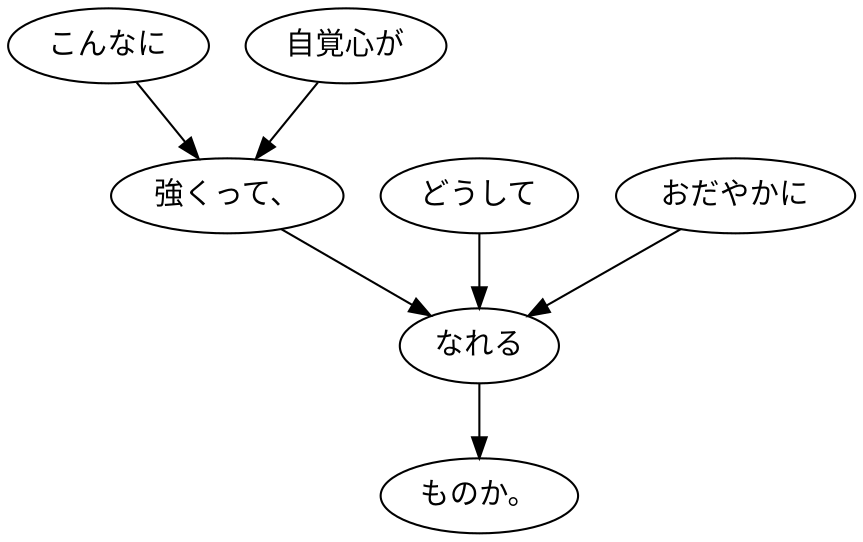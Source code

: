 digraph graph8541 {
	node0 [label="こんなに"];
	node1 [label="自覚心が"];
	node2 [label="強くって、"];
	node3 [label="どうして"];
	node4 [label="おだやかに"];
	node5 [label="なれる"];
	node6 [label="ものか。"];
	node0 -> node2;
	node1 -> node2;
	node2 -> node5;
	node3 -> node5;
	node4 -> node5;
	node5 -> node6;
}

